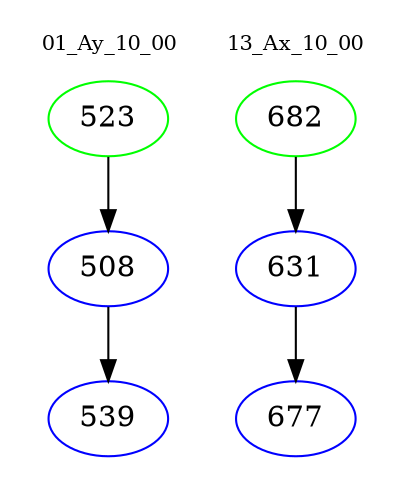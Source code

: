 digraph{
subgraph cluster_0 {
color = white
label = "01_Ay_10_00";
fontsize=10;
T0_523 [label="523", color="green"]
T0_523 -> T0_508 [color="black"]
T0_508 [label="508", color="blue"]
T0_508 -> T0_539 [color="black"]
T0_539 [label="539", color="blue"]
}
subgraph cluster_1 {
color = white
label = "13_Ax_10_00";
fontsize=10;
T1_682 [label="682", color="green"]
T1_682 -> T1_631 [color="black"]
T1_631 [label="631", color="blue"]
T1_631 -> T1_677 [color="black"]
T1_677 [label="677", color="blue"]
}
}
